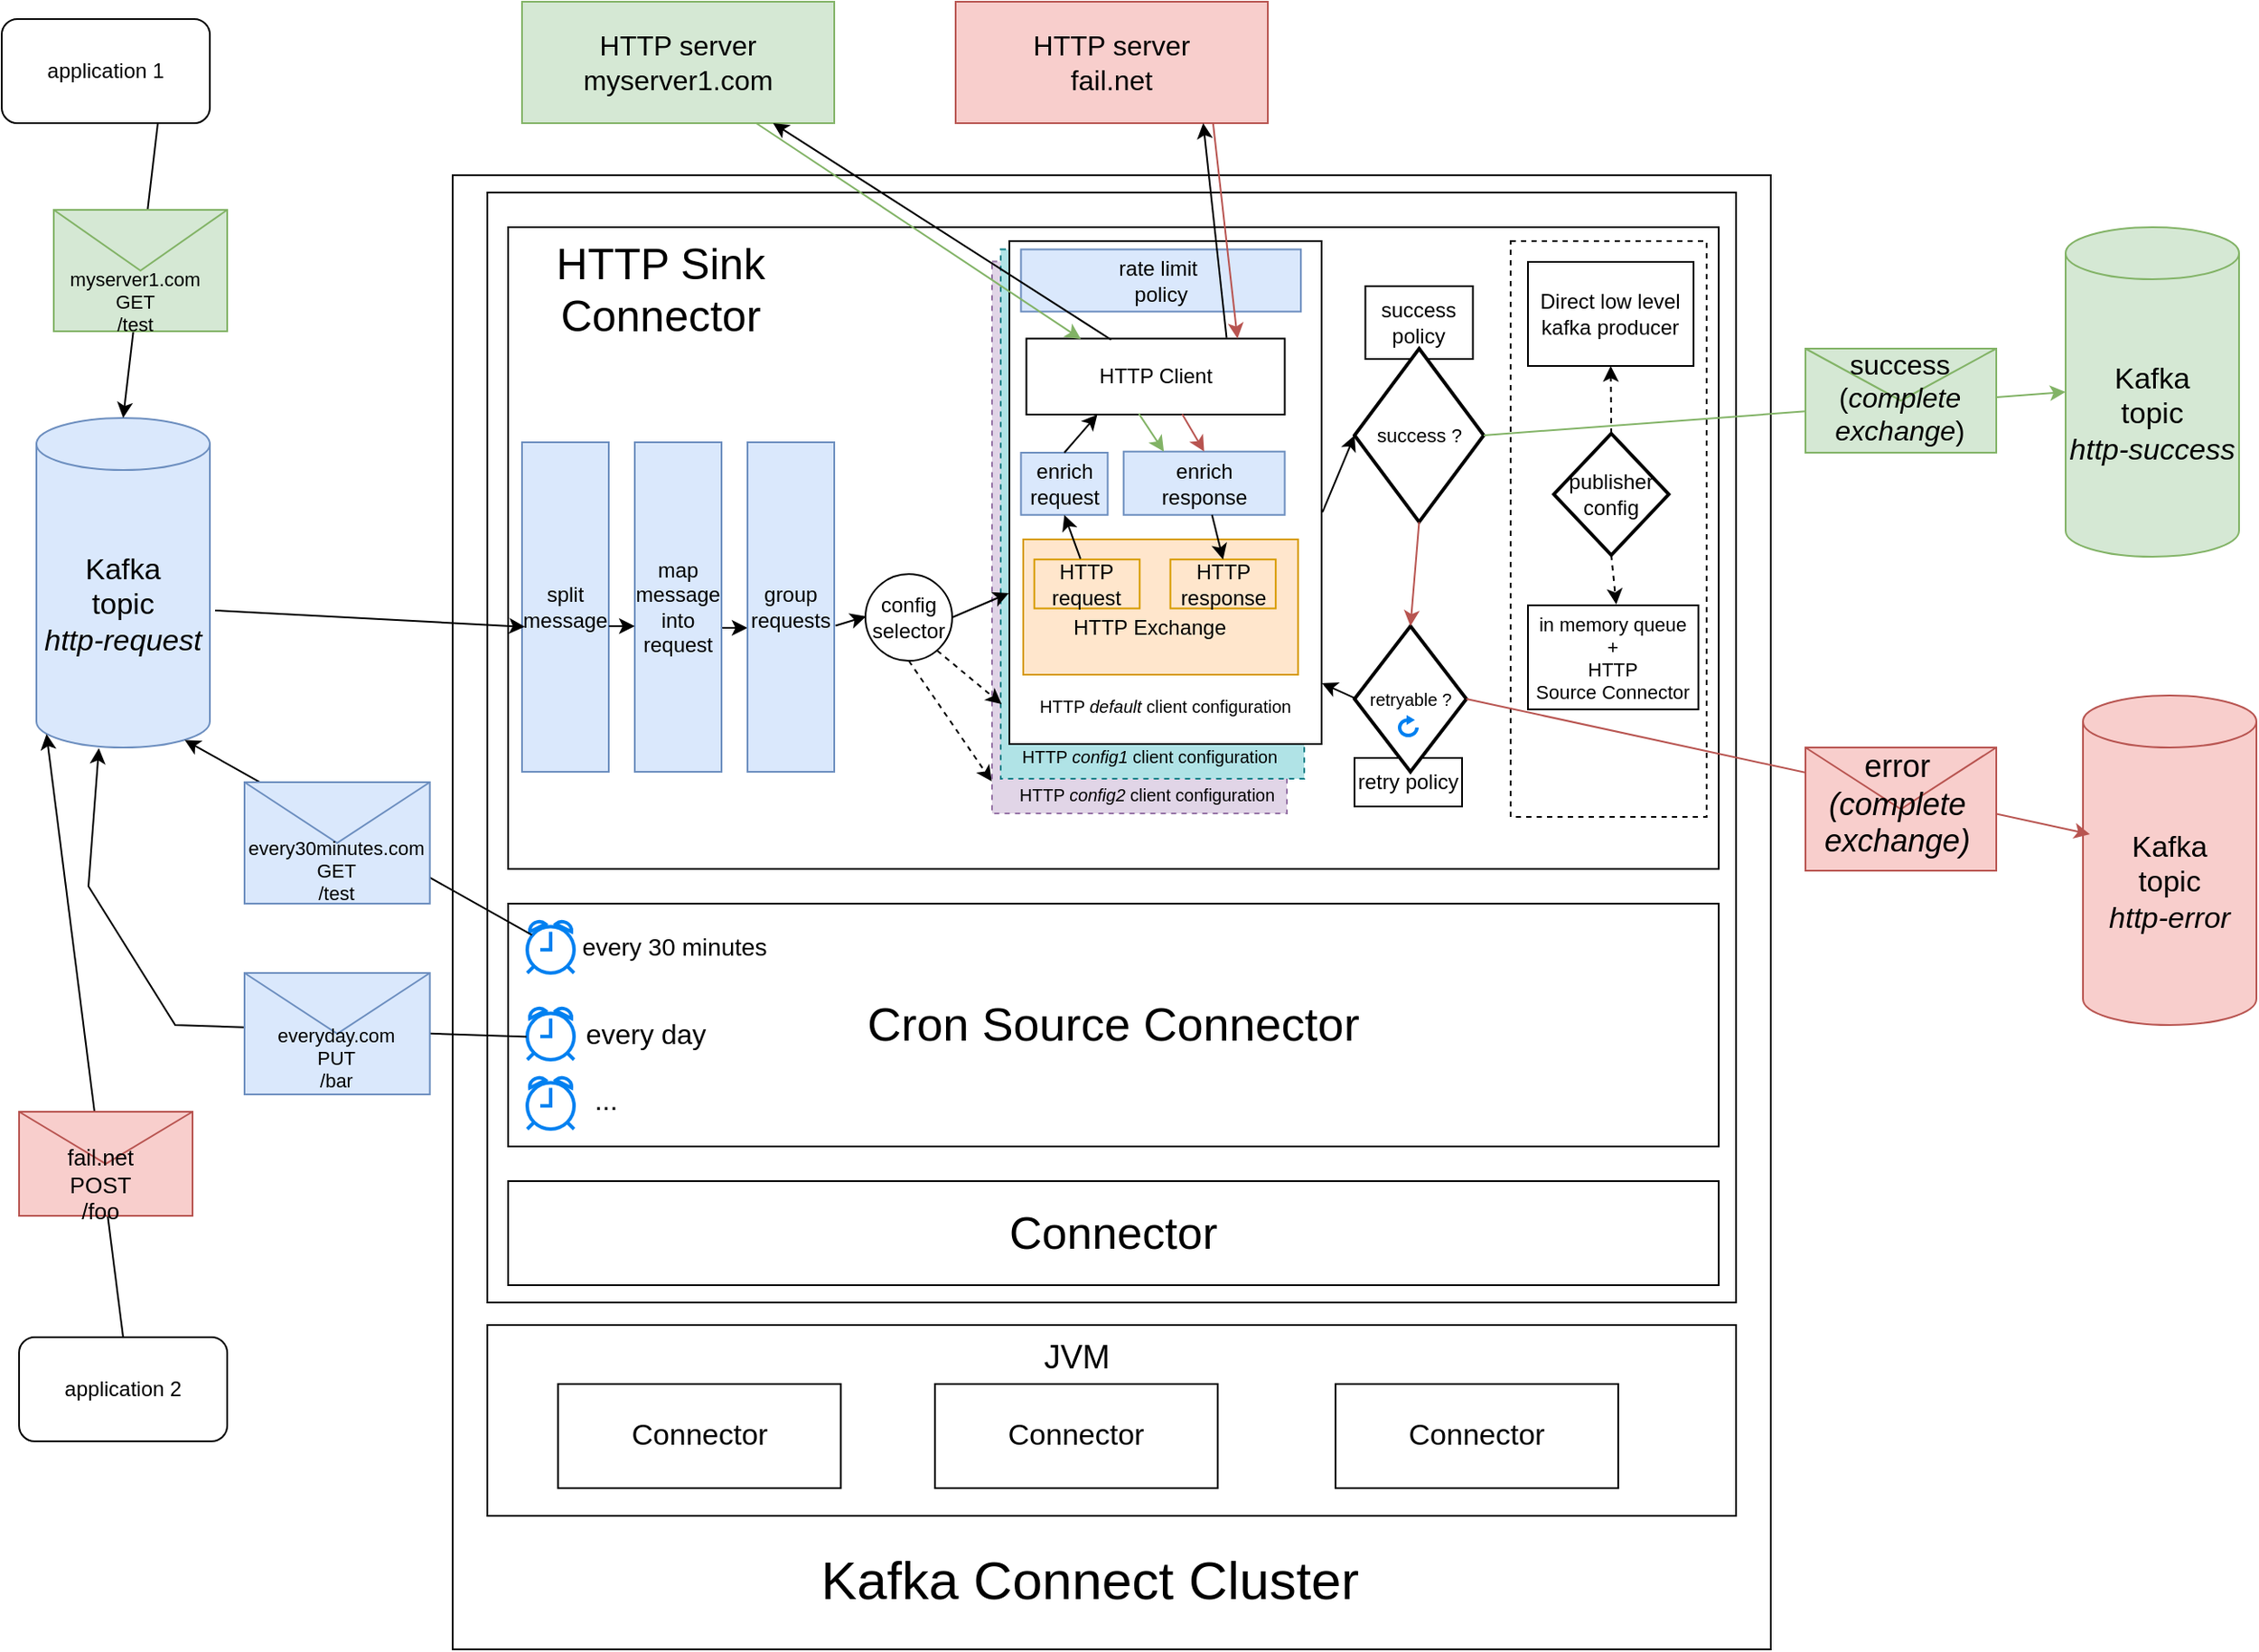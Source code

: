 <mxfile version="24.7.8">
  <diagram name="Page-1" id="2K4qOzKMvEv2gDJJYcip">
    <mxGraphModel dx="3338" dy="1826" grid="1" gridSize="10" guides="1" tooltips="1" connect="1" arrows="1" fold="1" page="1" pageScale="1" pageWidth="1169" pageHeight="827" math="0" shadow="0">
      <root>
        <mxCell id="0" />
        <mxCell id="1" parent="0" />
        <mxCell id="opBTZJq-6XGTckG7SBnG-1" value="&lt;font style=&quot;font-size: 17px;&quot;&gt;Kafka&lt;/font&gt;&lt;div style=&quot;font-size: 17px;&quot;&gt;&lt;font style=&quot;font-size: 17px;&quot;&gt;topic&lt;/font&gt;&lt;/div&gt;&lt;div style=&quot;font-size: 17px;&quot;&gt;&lt;i style=&quot;&quot;&gt;&lt;font style=&quot;font-size: 17px;&quot;&gt;http-request&lt;/font&gt;&lt;/i&gt;&lt;/div&gt;" style="shape=cylinder3;whiteSpace=wrap;html=1;boundedLbl=1;backgroundOutline=1;size=15;fillColor=#dae8fc;strokeColor=#6c8ebf;" parent="1" vertex="1">
          <mxGeometry x="50" y="300" width="100" height="190" as="geometry" />
        </mxCell>
        <mxCell id="opBTZJq-6XGTckG7SBnG-2" value="" style="rounded=0;whiteSpace=wrap;html=1;" parent="1" vertex="1">
          <mxGeometry x="290" y="160" width="760" height="850" as="geometry" />
        </mxCell>
        <mxCell id="opBTZJq-6XGTckG7SBnG-3" value="" style="rounded=0;whiteSpace=wrap;html=1;" parent="1" vertex="1">
          <mxGeometry x="310" y="170" width="720" height="640" as="geometry" />
        </mxCell>
        <mxCell id="opBTZJq-6XGTckG7SBnG-5" value="&lt;font style=&quot;font-size: 31px;&quot;&gt;Kafka Connect Cluster&lt;/font&gt;" style="text;html=1;align=center;verticalAlign=middle;whiteSpace=wrap;rounded=0;" parent="1" vertex="1">
          <mxGeometry x="485" y="955" width="345" height="30" as="geometry" />
        </mxCell>
        <mxCell id="opBTZJq-6XGTckG7SBnG-23" value="" style="endArrow=classic;html=1;rounded=0;entryX=0.058;entryY=0.959;entryDx=0;entryDy=0;entryPerimeter=0;exitX=0.5;exitY=0;exitDx=0;exitDy=0;fillColor=#f8cecc;strokeColor=#000000;" parent="1" source="HtiEfCj0A7gehNwZgP48-17" target="opBTZJq-6XGTckG7SBnG-1" edge="1">
          <mxGeometry width="50" height="50" relative="1" as="geometry">
            <mxPoint x="110" y="190" as="sourcePoint" />
            <mxPoint x="170" y="320" as="targetPoint" />
          </mxGeometry>
        </mxCell>
        <mxCell id="opBTZJq-6XGTckG7SBnG-14" value="" style="group;fillColor=#dae8fc;strokeColor=#6c8ebf;" parent="1" vertex="1" connectable="0">
          <mxGeometry x="40" y="700" width="100" height="60" as="geometry" />
        </mxCell>
        <mxCell id="opBTZJq-6XGTckG7SBnG-15" value="" style="group;fillColor=#dae8fc;strokeColor=#6c8ebf;" parent="opBTZJq-6XGTckG7SBnG-14" vertex="1" connectable="0">
          <mxGeometry width="100" height="60.0" as="geometry" />
        </mxCell>
        <mxCell id="opBTZJq-6XGTckG7SBnG-11" value="" style="shape=message;html=1;html=1;outlineConnect=0;labelPosition=center;verticalLabelPosition=bottom;align=center;verticalAlign=top;fillColor=#f8cecc;strokeColor=#b85450;" parent="opBTZJq-6XGTckG7SBnG-15" vertex="1">
          <mxGeometry width="100" height="60.0" as="geometry" />
        </mxCell>
        <mxCell id="opBTZJq-6XGTckG7SBnG-12" value="&lt;font style=&quot;font-size: 13px;&quot;&gt;fail.net&lt;/font&gt;&lt;div style=&quot;font-size: 13px;&quot;&gt;&lt;font style=&quot;font-size: 13px;&quot;&gt;POST&lt;/font&gt;&lt;/div&gt;&lt;div style=&quot;font-size: 13px;&quot;&gt;&lt;font style=&quot;font-size: 13px;&quot;&gt;/foo&lt;/font&gt;&lt;/div&gt;" style="text;html=1;align=center;verticalAlign=middle;whiteSpace=wrap;rounded=0;" parent="opBTZJq-6XGTckG7SBnG-15" vertex="1">
          <mxGeometry x="5.263" y="33.194" width="84.211" height="18.0" as="geometry" />
        </mxCell>
        <mxCell id="opBTZJq-6XGTckG7SBnG-19" value="&lt;font style=&quot;font-size: 16px;&quot;&gt;HTTP server&lt;/font&gt;&lt;div style=&quot;font-size: 16px;&quot;&gt;&lt;font style=&quot;font-size: 16px;&quot;&gt;myserver1.com&lt;/font&gt;&lt;/div&gt;" style="rounded=0;whiteSpace=wrap;html=1;fillColor=#d5e8d4;strokeColor=#82b366;" parent="1" vertex="1">
          <mxGeometry x="330" y="60" width="180" height="70" as="geometry" />
        </mxCell>
        <mxCell id="opBTZJq-6XGTckG7SBnG-20" value="&lt;font style=&quot;font-size: 16px;&quot;&gt;HTTP server&lt;/font&gt;&lt;div style=&quot;font-size: 16px;&quot;&gt;&lt;font style=&quot;font-size: 16px;&quot;&gt;fail.net&lt;/font&gt;&lt;/div&gt;" style="rounded=0;whiteSpace=wrap;html=1;fillColor=#f8cecc;strokeColor=#b85450;" parent="1" vertex="1">
          <mxGeometry x="580" y="60" width="180" height="70" as="geometry" />
        </mxCell>
        <mxCell id="opBTZJq-6XGTckG7SBnG-22" value="" style="endArrow=classic;html=1;rounded=0;entryX=0.5;entryY=0;entryDx=0;entryDy=0;entryPerimeter=0;fillColor=#d5e8d4;strokeColor=#000000;exitX=0.75;exitY=1;exitDx=0;exitDy=0;" parent="1" source="HtiEfCj0A7gehNwZgP48-16" target="opBTZJq-6XGTckG7SBnG-1" edge="1">
          <mxGeometry width="50" height="50" relative="1" as="geometry">
            <mxPoint x="20" y="180" as="sourcePoint" />
            <mxPoint x="610" y="330" as="targetPoint" />
          </mxGeometry>
        </mxCell>
        <mxCell id="opBTZJq-6XGTckG7SBnG-25" value="" style="rounded=0;whiteSpace=wrap;html=1;fontSize=17;" parent="1" vertex="1">
          <mxGeometry x="322" y="190" width="698" height="370" as="geometry" />
        </mxCell>
        <mxCell id="3ZhziO7866kJiNsBVgEj-18" value="success policy" style="rounded=0;whiteSpace=wrap;html=1;" vertex="1" parent="1">
          <mxGeometry x="816.25" y="224" width="62" height="42" as="geometry" />
        </mxCell>
        <mxCell id="opBTZJq-6XGTckG7SBnG-26" value="&lt;font style=&quot;font-size: 11px;&quot;&gt;success ?&lt;/font&gt;" style="strokeWidth=2;html=1;shape=mxgraph.flowchart.decision;whiteSpace=wrap;" parent="1" vertex="1">
          <mxGeometry x="810" y="260" width="74.5" height="100" as="geometry" />
        </mxCell>
        <mxCell id="opBTZJq-6XGTckG7SBnG-16" value="" style="group;fillColor=#dae8fc;strokeColor=#6c8ebf;" parent="1" vertex="1" connectable="0">
          <mxGeometry x="60" y="180" width="100" height="70" as="geometry" />
        </mxCell>
        <mxCell id="opBTZJq-6XGTckG7SBnG-17" value="" style="shape=message;html=1;html=1;outlineConnect=0;labelPosition=center;verticalLabelPosition=bottom;align=center;verticalAlign=top;fillColor=#d5e8d4;strokeColor=#82b366;" parent="opBTZJq-6XGTckG7SBnG-16" vertex="1">
          <mxGeometry width="100" height="70" as="geometry" />
        </mxCell>
        <mxCell id="opBTZJq-6XGTckG7SBnG-18" value="&lt;div style=&quot;font-size: 11px;&quot;&gt;&lt;font style=&quot;font-size: 11px;&quot;&gt;myserver1.com&lt;/font&gt;&lt;/div&gt;&lt;div style=&quot;font-size: 11px;&quot;&gt;&lt;font style=&quot;font-size: 11px;&quot;&gt;GET&lt;/font&gt;&lt;/div&gt;&lt;div style=&quot;font-size: 11px;&quot;&gt;&lt;font style=&quot;font-size: 11px;&quot;&gt;/test&lt;/font&gt;&lt;/div&gt;" style="text;html=1;align=center;verticalAlign=middle;whiteSpace=wrap;rounded=0;" parent="opBTZJq-6XGTckG7SBnG-16" vertex="1">
          <mxGeometry x="5.263" y="42.27" width="84.211" height="21.0" as="geometry" />
        </mxCell>
        <mxCell id="opBTZJq-6XGTckG7SBnG-28" value="&lt;font style=&quot;font-size: 26px;&quot;&gt;Connector&lt;/font&gt;" style="rounded=0;whiteSpace=wrap;html=1;" parent="1" vertex="1">
          <mxGeometry x="322" y="740" width="698" height="60" as="geometry" />
        </mxCell>
        <mxCell id="mRzZPIl0D3V7TroaUUCZ-1" value="split&lt;div&gt;message&lt;/div&gt;" style="rounded=0;whiteSpace=wrap;html=1;fillColor=#dae8fc;strokeColor=#6c8ebf;" parent="1" vertex="1">
          <mxGeometry x="330" y="314" width="50" height="190" as="geometry" />
        </mxCell>
        <mxCell id="mRzZPIl0D3V7TroaUUCZ-4" value="" style="edgeStyle=orthogonalEdgeStyle;rounded=0;orthogonalLoop=1;jettySize=auto;html=1;" parent="1" edge="1">
          <mxGeometry relative="1" as="geometry">
            <mxPoint x="445" y="421" as="sourcePoint" />
            <mxPoint x="460" y="421" as="targetPoint" />
          </mxGeometry>
        </mxCell>
        <mxCell id="mRzZPIl0D3V7TroaUUCZ-2" value="map&lt;div&gt;message&lt;/div&gt;&lt;div&gt;into&lt;/div&gt;&lt;div&gt;request&lt;/div&gt;" style="rounded=0;whiteSpace=wrap;html=1;fillColor=#dae8fc;strokeColor=#6c8ebf;" parent="1" vertex="1">
          <mxGeometry x="395" y="314" width="50" height="190" as="geometry" />
        </mxCell>
        <mxCell id="mRzZPIl0D3V7TroaUUCZ-3" value="group&lt;div&gt;requests&lt;/div&gt;" style="rounded=0;whiteSpace=wrap;html=1;fillColor=#dae8fc;strokeColor=#6c8ebf;" parent="1" vertex="1">
          <mxGeometry x="460" y="314" width="50" height="190" as="geometry" />
        </mxCell>
        <mxCell id="mRzZPIl0D3V7TroaUUCZ-5" value="" style="edgeStyle=orthogonalEdgeStyle;rounded=0;orthogonalLoop=1;jettySize=auto;html=1;exitX=1;exitY=0.5;exitDx=0;exitDy=0;entryX=0;entryY=0.5;entryDx=0;entryDy=0;" parent="1" edge="1">
          <mxGeometry relative="1" as="geometry">
            <mxPoint x="380" y="420" as="sourcePoint" />
            <mxPoint x="395" y="420" as="targetPoint" />
          </mxGeometry>
        </mxCell>
        <mxCell id="mRzZPIl0D3V7TroaUUCZ-8" value="" style="group" parent="1" vertex="1" connectable="0">
          <mxGeometry x="563" y="198" width="228" height="347.22" as="geometry" />
        </mxCell>
        <mxCell id="3ZhziO7866kJiNsBVgEj-4" value="" style="group" vertex="1" connectable="0" parent="mRzZPIl0D3V7TroaUUCZ-8">
          <mxGeometry x="38" width="190" height="330" as="geometry" />
        </mxCell>
        <mxCell id="3ZhziO7866kJiNsBVgEj-2" value="" style="rounded=0;whiteSpace=wrap;html=1;dashed=1;fillColor=#e1d5e7;strokeColor=#9673a6;" vertex="1" parent="3ZhziO7866kJiNsBVgEj-4">
          <mxGeometry y="11.78" width="170" height="318.22" as="geometry" />
        </mxCell>
        <mxCell id="_PbxY6xCbwpxdY_xRRRZ-18" value="" style="rounded=0;whiteSpace=wrap;html=1;dashed=1;fillColor=#b0e3e6;strokeColor=#0e8088;" parent="3ZhziO7866kJiNsBVgEj-4" vertex="1">
          <mxGeometry x="5" y="4.78" width="175" height="305.22" as="geometry" />
        </mxCell>
        <mxCell id="mRzZPIl0D3V7TroaUUCZ-6" value="" style="rounded=0;whiteSpace=wrap;html=1;" parent="3ZhziO7866kJiNsBVgEj-4" vertex="1">
          <mxGeometry x="10" width="180" height="290" as="geometry" />
        </mxCell>
        <mxCell id="mRzZPIl0D3V7TroaUUCZ-7" value="&lt;font style=&quot;font-size: 10px;&quot;&gt;HTTP &lt;i&gt;default&lt;/i&gt; client&amp;nbsp;&lt;span style=&quot;background-color: initial;&quot;&gt;configuration&lt;/span&gt;&lt;/font&gt;" style="text;html=1;align=center;verticalAlign=middle;whiteSpace=wrap;rounded=0;" parent="3ZhziO7866kJiNsBVgEj-4" vertex="1">
          <mxGeometry x="15" y="254" width="170" height="27.11" as="geometry" />
        </mxCell>
        <mxCell id="mRzZPIl0D3V7TroaUUCZ-22" value="rate limit&amp;nbsp;&lt;div&gt;policy&lt;/div&gt;" style="rounded=0;whiteSpace=wrap;html=1;fillColor=#dae8fc;strokeColor=#6c8ebf;" parent="3ZhziO7866kJiNsBVgEj-4" vertex="1">
          <mxGeometry x="16.69" y="4.785" width="161.379" height="35.885" as="geometry" />
        </mxCell>
        <mxCell id="TH8Eyh-qqzI3hUbTMs9G-1" value="HTTP Client" style="rounded=0;whiteSpace=wrap;html=1;" parent="3ZhziO7866kJiNsBVgEj-4" vertex="1">
          <mxGeometry x="19.79" y="56.22" width="148.97" height="43.78" as="geometry" />
        </mxCell>
        <mxCell id="TH8Eyh-qqzI3hUbTMs9G-5" value="" style="group;fillColor=#ffe6cc;strokeColor=#d79b00;" parent="3ZhziO7866kJiNsBVgEj-4" vertex="1" connectable="0">
          <mxGeometry x="18" y="172" width="158.43" height="78" as="geometry" />
        </mxCell>
        <mxCell id="mRzZPIl0D3V7TroaUUCZ-15" value="HTTP&lt;div&gt;request&lt;/div&gt;" style="rounded=0;whiteSpace=wrap;html=1;fillColor=#ffe6cc;strokeColor=#d79b00;" parent="TH8Eyh-qqzI3hUbTMs9G-5" vertex="1">
          <mxGeometry x="6.36" y="11.573" width="60.76" height="28.223" as="geometry" />
        </mxCell>
        <mxCell id="TH8Eyh-qqzI3hUbTMs9G-4" value="HTTP&amp;nbsp;&lt;span style=&quot;background-color: initial;&quot;&gt;Exchange&lt;/span&gt;" style="text;html=1;align=center;verticalAlign=middle;whiteSpace=wrap;rounded=0;" parent="TH8Eyh-qqzI3hUbTMs9G-5" vertex="1">
          <mxGeometry x="9.29" y="47.174" width="127.738" height="7.56" as="geometry" />
        </mxCell>
        <mxCell id="TH8Eyh-qqzI3hUbTMs9G-8" value="HTTP&lt;div&gt;response&lt;/div&gt;" style="rounded=0;whiteSpace=wrap;html=1;fillColor=#ffe6cc;strokeColor=#d79b00;" parent="TH8Eyh-qqzI3hUbTMs9G-5" vertex="1">
          <mxGeometry x="84.82" y="11.573" width="60.76" height="28.223" as="geometry" />
        </mxCell>
        <mxCell id="TH8Eyh-qqzI3hUbTMs9G-7" value="enrich&lt;div&gt;request&lt;/div&gt;" style="rounded=0;whiteSpace=wrap;html=1;fillColor=#dae8fc;strokeColor=#6c8ebf;" parent="3ZhziO7866kJiNsBVgEj-4" vertex="1">
          <mxGeometry x="16.69" y="122" width="50" height="35.88" as="geometry" />
        </mxCell>
        <mxCell id="mRzZPIl0D3V7TroaUUCZ-30" value="enrich&lt;div&gt;response&lt;/div&gt;" style="rounded=0;whiteSpace=wrap;html=1;fillColor=#dae8fc;strokeColor=#6c8ebf;" parent="3ZhziO7866kJiNsBVgEj-4" vertex="1">
          <mxGeometry x="75.857" y="121.354" width="92.9" height="36.527" as="geometry" />
        </mxCell>
        <mxCell id="TH8Eyh-qqzI3hUbTMs9G-2" value="" style="endArrow=classic;html=1;rounded=0;fillColor=#d5e8d4;strokeColor=#000000;exitX=0.438;exitY=-0.015;exitDx=0;exitDy=0;exitPerimeter=0;entryX=0.5;entryY=1;entryDx=0;entryDy=0;" parent="3ZhziO7866kJiNsBVgEj-4" source="mRzZPIl0D3V7TroaUUCZ-15" target="TH8Eyh-qqzI3hUbTMs9G-7" edge="1">
          <mxGeometry width="50" height="50" relative="1" as="geometry">
            <mxPoint x="33.688" y="220.566" as="sourcePoint" />
            <mxPoint x="34.094" y="114.84" as="targetPoint" />
          </mxGeometry>
        </mxCell>
        <mxCell id="TH8Eyh-qqzI3hUbTMs9G-9" value="" style="endArrow=classic;html=1;rounded=0;fillColor=#d5e8d4;strokeColor=#000000;exitX=0.5;exitY=0;exitDx=0;exitDy=0;entryX=0.275;entryY=0.999;entryDx=0;entryDy=0;entryPerimeter=0;" parent="3ZhziO7866kJiNsBVgEj-4" source="TH8Eyh-qqzI3hUbTMs9G-7" target="TH8Eyh-qqzI3hUbTMs9G-1" edge="1">
          <mxGeometry width="50" height="50" relative="1" as="geometry">
            <mxPoint x="43.688" y="230.566" as="sourcePoint" />
            <mxPoint x="52" y="158" as="targetPoint" />
          </mxGeometry>
        </mxCell>
        <mxCell id="TH8Eyh-qqzI3hUbTMs9G-10" value="" style="endArrow=classic;html=1;rounded=0;fillColor=#d5e8d4;strokeColor=#000000;entryX=0.5;entryY=0;entryDx=0;entryDy=0;" parent="3ZhziO7866kJiNsBVgEj-4" source="mRzZPIl0D3V7TroaUUCZ-30" target="TH8Eyh-qqzI3hUbTMs9G-8" edge="1">
          <mxGeometry width="50" height="50" relative="1" as="geometry">
            <mxPoint x="52" y="132" as="sourcePoint" />
            <mxPoint x="71" y="110" as="targetPoint" />
          </mxGeometry>
        </mxCell>
        <mxCell id="mRzZPIl0D3V7TroaUUCZ-32" value="" style="endArrow=classic;html=1;rounded=0;fillColor=#f8cecc;strokeColor=#b85450;exitX=0.603;exitY=0.993;exitDx=0;exitDy=0;entryX=0.5;entryY=0;entryDx=0;entryDy=0;exitPerimeter=0;" parent="3ZhziO7866kJiNsBVgEj-4" source="TH8Eyh-qqzI3hUbTMs9G-1" target="mRzZPIl0D3V7TroaUUCZ-30" edge="1">
          <mxGeometry width="50" height="50" relative="1" as="geometry">
            <mxPoint x="219.531" y="-61.251" as="sourcePoint" />
            <mxPoint x="143.31" y="65.97" as="targetPoint" />
          </mxGeometry>
        </mxCell>
        <mxCell id="mRzZPIl0D3V7TroaUUCZ-31" value="" style="endArrow=classic;html=1;rounded=0;fillColor=#d5e8d4;strokeColor=#82b366;exitX=0.435;exitY=0.987;exitDx=0;exitDy=0;entryX=0.25;entryY=0;entryDx=0;entryDy=0;exitPerimeter=0;" parent="3ZhziO7866kJiNsBVgEj-4" source="TH8Eyh-qqzI3hUbTMs9G-1" target="mRzZPIl0D3V7TroaUUCZ-30" edge="1">
          <mxGeometry width="50" height="50" relative="1" as="geometry">
            <mxPoint x="101.103" y="144.627" as="sourcePoint" />
            <mxPoint x="264.966" y="271.493" as="targetPoint" />
          </mxGeometry>
        </mxCell>
        <mxCell id="3ZhziO7866kJiNsBVgEj-6" value="&lt;font style=&quot;font-size: 10px;&quot;&gt;HTTP &lt;i&gt;config2&lt;/i&gt; client&amp;nbsp;&lt;span style=&quot;background-color: initial;&quot;&gt;configuration&lt;/span&gt;&lt;/font&gt;" style="text;html=1;align=center;verticalAlign=middle;whiteSpace=wrap;rounded=0;" vertex="1" parent="3ZhziO7866kJiNsBVgEj-4">
          <mxGeometry x="10" y="314" width="159" height="10" as="geometry" />
        </mxCell>
        <mxCell id="mRzZPIl0D3V7TroaUUCZ-10" value="&lt;font style=&quot;font-size: 17px;&quot;&gt;Kafka&lt;/font&gt;&lt;div style=&quot;font-size: 17px;&quot;&gt;&lt;font style=&quot;font-size: 17px;&quot;&gt;topic&lt;/font&gt;&lt;/div&gt;&lt;div style=&quot;font-size: 17px;&quot;&gt;&lt;i style=&quot;&quot;&gt;&lt;font style=&quot;font-size: 17px;&quot;&gt;http-success&lt;/font&gt;&lt;/i&gt;&lt;/div&gt;" style="shape=cylinder3;whiteSpace=wrap;html=1;boundedLbl=1;backgroundOutline=1;size=15;fillColor=#d5e8d4;strokeColor=#82b366;" parent="1" vertex="1">
          <mxGeometry x="1220" y="190" width="100" height="190" as="geometry" />
        </mxCell>
        <mxCell id="mRzZPIl0D3V7TroaUUCZ-11" value="&lt;font style=&quot;font-size: 17px;&quot;&gt;Kafka&lt;/font&gt;&lt;div style=&quot;font-size: 17px;&quot;&gt;&lt;font style=&quot;font-size: 17px;&quot;&gt;topic&lt;/font&gt;&lt;/div&gt;&lt;div style=&quot;font-size: 17px;&quot;&gt;&lt;i style=&quot;&quot;&gt;&lt;font style=&quot;font-size: 17px;&quot;&gt;http-error&lt;/font&gt;&lt;/i&gt;&lt;/div&gt;" style="shape=cylinder3;whiteSpace=wrap;html=1;boundedLbl=1;backgroundOutline=1;size=15;fillColor=#f8cecc;strokeColor=#b85450;" parent="1" vertex="1">
          <mxGeometry x="1230" y="460" width="100" height="190" as="geometry" />
        </mxCell>
        <mxCell id="mRzZPIl0D3V7TroaUUCZ-12" value="" style="group" parent="1" vertex="1" connectable="0">
          <mxGeometry x="310" y="823" width="720" height="110" as="geometry" />
        </mxCell>
        <mxCell id="opBTZJq-6XGTckG7SBnG-4" value="" style="rounded=0;whiteSpace=wrap;html=1;" parent="mRzZPIl0D3V7TroaUUCZ-12" vertex="1">
          <mxGeometry width="720" height="110" as="geometry" />
        </mxCell>
        <mxCell id="opBTZJq-6XGTckG7SBnG-6" value="&lt;font style=&quot;font-size: 19px;&quot;&gt;JVM&lt;/font&gt;" style="text;html=1;align=center;verticalAlign=middle;whiteSpace=wrap;rounded=0;fontSize=15;" parent="mRzZPIl0D3V7TroaUUCZ-12" vertex="1">
          <mxGeometry x="298.868" y="4" width="81.509" height="30" as="geometry" />
        </mxCell>
        <mxCell id="opBTZJq-6XGTckG7SBnG-7" value="Connector" style="rounded=0;whiteSpace=wrap;html=1;fontSize=17;" parent="mRzZPIl0D3V7TroaUUCZ-12" vertex="1">
          <mxGeometry x="40.755" y="34" width="163.019" height="60" as="geometry" />
        </mxCell>
        <mxCell id="opBTZJq-6XGTckG7SBnG-8" value="Connector" style="rounded=0;whiteSpace=wrap;html=1;fontSize=17;" parent="mRzZPIl0D3V7TroaUUCZ-12" vertex="1">
          <mxGeometry x="258.113" y="34" width="163.019" height="60" as="geometry" />
        </mxCell>
        <mxCell id="opBTZJq-6XGTckG7SBnG-9" value="Connector" style="rounded=0;whiteSpace=wrap;html=1;fontSize=17;" parent="mRzZPIl0D3V7TroaUUCZ-12" vertex="1">
          <mxGeometry x="489.057" y="34" width="163.019" height="60" as="geometry" />
        </mxCell>
        <mxCell id="mRzZPIl0D3V7TroaUUCZ-25" value="" style="endArrow=classic;html=1;rounded=0;fillColor=#d5e8d4;strokeColor=#000000;exitX=0.328;exitY=0.015;exitDx=0;exitDy=0;exitPerimeter=0;" parent="1" source="TH8Eyh-qqzI3hUbTMs9G-1" edge="1">
          <mxGeometry width="50" height="50" relative="1" as="geometry">
            <mxPoint x="611" y="247" as="sourcePoint" />
            <mxPoint x="474.757" y="130" as="targetPoint" />
          </mxGeometry>
        </mxCell>
        <mxCell id="mRzZPIl0D3V7TroaUUCZ-26" value="" style="endArrow=classic;html=1;rounded=0;fillColor=#d5e8d4;strokeColor=#82b366;exitX=0.75;exitY=1;exitDx=0;exitDy=0;entryX=0.211;entryY=0.006;entryDx=0;entryDy=0;entryPerimeter=0;" parent="1" source="opBTZJq-6XGTckG7SBnG-19" target="TH8Eyh-qqzI3hUbTMs9G-1" edge="1">
          <mxGeometry width="50" height="50" relative="1" as="geometry">
            <mxPoint x="621" y="257" as="sourcePoint" />
            <mxPoint x="484.757" y="140" as="targetPoint" />
          </mxGeometry>
        </mxCell>
        <mxCell id="3ZhziO7866kJiNsBVgEj-13" value="retry policy" style="rounded=0;whiteSpace=wrap;html=1;" vertex="1" parent="1">
          <mxGeometry x="810" y="496" width="62" height="28" as="geometry" />
        </mxCell>
        <mxCell id="mRzZPIl0D3V7TroaUUCZ-27" value="" style="endArrow=classic;html=1;rounded=0;fillColor=#d5e8d4;strokeColor=#000000;exitX=0.775;exitY=-0.009;exitDx=0;exitDy=0;entryX=0.793;entryY=1;entryDx=0;entryDy=0;exitPerimeter=0;entryPerimeter=0;" parent="1" source="TH8Eyh-qqzI3hUbTMs9G-1" edge="1" target="opBTZJq-6XGTckG7SBnG-20">
          <mxGeometry width="50" height="50" relative="1" as="geometry">
            <mxPoint x="727.172" y="254.351" as="sourcePoint" />
            <mxPoint x="721" y="163" as="targetPoint" />
          </mxGeometry>
        </mxCell>
        <mxCell id="mRzZPIl0D3V7TroaUUCZ-28" value="" style="endArrow=classic;html=1;rounded=0;fillColor=#f8cecc;strokeColor=#b85450;exitX=0.58;exitY=0.995;exitDx=0;exitDy=0;entryX=0.75;entryY=0;entryDx=0;entryDy=0;exitPerimeter=0;" parent="1" edge="1">
          <mxGeometry width="50" height="50" relative="1" as="geometry">
            <mxPoint x="728.4" y="129.65" as="sourcePoint" />
            <mxPoint x="742.518" y="254.22" as="targetPoint" />
          </mxGeometry>
        </mxCell>
        <mxCell id="mRzZPIl0D3V7TroaUUCZ-43" value="&lt;font style=&quot;font-size: 10px;&quot;&gt;retryable ?&lt;/font&gt;" style="strokeWidth=2;html=1;shape=mxgraph.flowchart.decision;whiteSpace=wrap;" parent="1" vertex="1">
          <mxGeometry x="810" y="420" width="64.5" height="84" as="geometry" />
        </mxCell>
        <mxCell id="mRzZPIl0D3V7TroaUUCZ-45" value="" style="endArrow=classic;html=1;rounded=0;fillColor=#f8cecc;strokeColor=#b85450;entryX=0.5;entryY=0;entryDx=0;entryDy=0;entryPerimeter=0;exitX=0.5;exitY=1;exitDx=0;exitDy=0;exitPerimeter=0;" parent="1" source="opBTZJq-6XGTckG7SBnG-26" target="mRzZPIl0D3V7TroaUUCZ-43" edge="1">
          <mxGeometry width="50" height="50" relative="1" as="geometry">
            <mxPoint x="830" y="545" as="sourcePoint" />
            <mxPoint x="1110" y="590" as="targetPoint" />
          </mxGeometry>
        </mxCell>
        <mxCell id="mRzZPIl0D3V7TroaUUCZ-48" value="&lt;font style=&quot;font-size: 25px;&quot;&gt;HTTP Sink&lt;/font&gt;&lt;div style=&quot;font-size: 25px;&quot;&gt;&lt;font style=&quot;font-size: 25px;&quot;&gt;Connector&lt;/font&gt;&lt;/div&gt;" style="text;html=1;align=center;verticalAlign=middle;whiteSpace=wrap;rounded=0;" parent="1" vertex="1">
          <mxGeometry x="340" y="210" width="140" height="30" as="geometry" />
        </mxCell>
        <mxCell id="opBTZJq-6XGTckG7SBnG-24" value="" style="endArrow=classic;html=1;rounded=0;exitX=1.03;exitY=0.584;exitDx=0;exitDy=0;fillColor=#f8cecc;strokeColor=#000000;exitPerimeter=0;entryX=0.033;entryY=0.56;entryDx=0;entryDy=0;entryPerimeter=0;" parent="1" source="opBTZJq-6XGTckG7SBnG-1" target="mRzZPIl0D3V7TroaUUCZ-1" edge="1">
          <mxGeometry width="50" height="50" relative="1" as="geometry">
            <mxPoint x="115" y="576" as="sourcePoint" />
            <mxPoint x="170" y="510" as="targetPoint" />
          </mxGeometry>
        </mxCell>
        <mxCell id="TH8Eyh-qqzI3hUbTMs9G-14" value="" style="group" parent="1" vertex="1" connectable="0">
          <mxGeometry x="890" y="198" width="123" height="352" as="geometry" />
        </mxCell>
        <mxCell id="TH8Eyh-qqzI3hUbTMs9G-11" value="" style="rounded=0;whiteSpace=wrap;html=1;dashed=1;" parent="TH8Eyh-qqzI3hUbTMs9G-14" vertex="1">
          <mxGeometry x="10" width="113" height="332" as="geometry" />
        </mxCell>
        <mxCell id="ytLzVgo9kWeMUwoSOrhg-2" value="publisher&lt;div&gt;config&lt;/div&gt;" style="strokeWidth=2;html=1;shape=mxgraph.flowchart.decision;whiteSpace=wrap;" parent="TH8Eyh-qqzI3hUbTMs9G-14" vertex="1">
          <mxGeometry x="34.923" y="111" width="66.231" height="70" as="geometry" />
        </mxCell>
        <mxCell id="ytLzVgo9kWeMUwoSOrhg-3" value="Direct low level&lt;div&gt;kafka producer&lt;/div&gt;" style="rounded=0;whiteSpace=wrap;html=1;" parent="TH8Eyh-qqzI3hUbTMs9G-14" vertex="1">
          <mxGeometry x="20" y="12" width="95.43" height="60" as="geometry" />
        </mxCell>
        <mxCell id="ytLzVgo9kWeMUwoSOrhg-6" value="" style="endArrow=classic;html=1;rounded=0;fillColor=#d5e8d4;strokeColor=#000000;exitX=0.5;exitY=1;exitDx=0;exitDy=0;entryX=0.518;entryY=-0.009;entryDx=0;entryDy=0;exitPerimeter=0;dashed=1;entryPerimeter=0;" parent="TH8Eyh-qqzI3hUbTMs9G-14" source="ytLzVgo9kWeMUwoSOrhg-2" target="ytLzVgo9kWeMUwoSOrhg-4" edge="1">
          <mxGeometry width="50" height="50" relative="1" as="geometry">
            <mxPoint x="-85.154" y="112" as="sourcePoint" />
            <mxPoint x="-11.354" y="85" as="targetPoint" />
          </mxGeometry>
        </mxCell>
        <mxCell id="ytLzVgo9kWeMUwoSOrhg-5" value="" style="endArrow=classic;html=1;rounded=0;fillColor=#d5e8d4;strokeColor=#000000;exitX=0.5;exitY=0;exitDx=0;exitDy=0;entryX=0.5;entryY=1;entryDx=0;entryDy=0;exitPerimeter=0;dashed=1;" parent="TH8Eyh-qqzI3hUbTMs9G-14" source="ytLzVgo9kWeMUwoSOrhg-2" target="ytLzVgo9kWeMUwoSOrhg-3" edge="1">
          <mxGeometry width="50" height="50" relative="1" as="geometry">
            <mxPoint x="-151.385" y="232" as="sourcePoint" />
            <mxPoint x="-113.538" y="147" as="targetPoint" />
          </mxGeometry>
        </mxCell>
        <mxCell id="ytLzVgo9kWeMUwoSOrhg-4" value="&lt;font style=&quot;font-size: 11px;&quot;&gt;in memory queue&lt;/font&gt;&lt;div style=&quot;font-size: 11px;&quot;&gt;&lt;font style=&quot;font-size: 11px;&quot;&gt;+&lt;/font&gt;&lt;/div&gt;&lt;div style=&quot;font-size: 11px;&quot;&gt;&lt;font style=&quot;font-size: 11px;&quot;&gt;HTTP&lt;/font&gt;&lt;/div&gt;&lt;div style=&quot;font-size: 11px;&quot;&gt;&lt;font style=&quot;font-size: 11px;&quot;&gt;Source Connector&lt;/font&gt;&lt;/div&gt;" style="rounded=0;whiteSpace=wrap;html=1;" parent="TH8Eyh-qqzI3hUbTMs9G-14" vertex="1">
          <mxGeometry x="20" y="210" width="98.27" height="60" as="geometry" />
        </mxCell>
        <mxCell id="mRzZPIl0D3V7TroaUUCZ-21" value="" style="endArrow=classic;html=1;rounded=0;fillColor=#d5e8d4;strokeColor=#000000;exitX=1;exitY=0.5;exitDx=0;exitDy=0;entryX=-0.002;entryY=0.7;entryDx=0;entryDy=0;entryPerimeter=0;" parent="1" target="mRzZPIl0D3V7TroaUUCZ-6" edge="1" source="3ZhziO7866kJiNsBVgEj-9">
          <mxGeometry width="50" height="50" relative="1" as="geometry">
            <mxPoint x="572" y="420.5" as="sourcePoint" />
            <mxPoint x="552" y="419.878" as="targetPoint" />
          </mxGeometry>
        </mxCell>
        <mxCell id="mRzZPIl0D3V7TroaUUCZ-23" value="" style="endArrow=classic;html=1;rounded=0;fillColor=#d5e8d4;strokeColor=#000000;entryX=0;entryY=0.5;entryDx=0;entryDy=0;entryPerimeter=0;exitX=1.003;exitY=0.539;exitDx=0;exitDy=0;exitPerimeter=0;" parent="1" source="mRzZPIl0D3V7TroaUUCZ-6" target="opBTZJq-6XGTckG7SBnG-26" edge="1">
          <mxGeometry width="50" height="50" relative="1" as="geometry">
            <mxPoint x="740" y="420" as="sourcePoint" />
            <mxPoint x="790" y="370" as="targetPoint" />
          </mxGeometry>
        </mxCell>
        <mxCell id="TH8Eyh-qqzI3hUbTMs9G-6" value="" style="endArrow=classic;html=1;rounded=0;fillColor=#d5e8d4;strokeColor=#000000;exitX=0.017;exitY=0.499;exitDx=0;exitDy=0;exitPerimeter=0;entryX=1.001;entryY=0.879;entryDx=0;entryDy=0;entryPerimeter=0;" parent="1" source="mRzZPIl0D3V7TroaUUCZ-43" target="mRzZPIl0D3V7TroaUUCZ-6" edge="1">
          <mxGeometry width="50" height="50" relative="1" as="geometry">
            <mxPoint x="678" y="408" as="sourcePoint" />
            <mxPoint x="698.43" y="447.368" as="targetPoint" />
          </mxGeometry>
        </mxCell>
        <mxCell id="mRzZPIl0D3V7TroaUUCZ-42" value="" style="endArrow=classic;html=1;rounded=0;fillColor=#f8cecc;strokeColor=#b85450;entryX=0.04;entryY=0.421;entryDx=0;entryDy=0;entryPerimeter=0;exitX=1;exitY=0.5;exitDx=0;exitDy=0;exitPerimeter=0;" parent="1" source="mRzZPIl0D3V7TroaUUCZ-43" target="mRzZPIl0D3V7TroaUUCZ-11" edge="1">
          <mxGeometry width="50" height="50" relative="1" as="geometry">
            <mxPoint x="715.4" y="139.65" as="sourcePoint" />
            <mxPoint x="654" y="265" as="targetPoint" />
          </mxGeometry>
        </mxCell>
        <mxCell id="mRzZPIl0D3V7TroaUUCZ-33" value="" style="group;fillColor=#f8cecc;strokeColor=#b85450;" parent="1" vertex="1" connectable="0">
          <mxGeometry x="1070" y="490" width="110" height="71" as="geometry" />
        </mxCell>
        <mxCell id="mRzZPIl0D3V7TroaUUCZ-34" value="" style="group" parent="mRzZPIl0D3V7TroaUUCZ-33" vertex="1" connectable="0">
          <mxGeometry width="110" height="71" as="geometry" />
        </mxCell>
        <mxCell id="mRzZPIl0D3V7TroaUUCZ-35" value="" style="shape=message;html=1;html=1;outlineConnect=0;labelPosition=center;verticalLabelPosition=bottom;align=center;verticalAlign=top;fillColor=#f8cecc;strokeColor=#b85450;" parent="mRzZPIl0D3V7TroaUUCZ-34" vertex="1">
          <mxGeometry width="110" height="71" as="geometry" />
        </mxCell>
        <mxCell id="mRzZPIl0D3V7TroaUUCZ-36" value="&lt;span style=&quot;font-size: 18px;&quot;&gt;error&lt;/span&gt;&lt;div&gt;&lt;span style=&quot;font-size: 18px;&quot;&gt;&lt;i&gt;(complete&lt;/i&gt;&lt;/span&gt;&lt;/div&gt;&lt;div&gt;&lt;span style=&quot;font-size: 18px;&quot;&gt;&lt;i&gt;exchange)&lt;/i&gt;&lt;/span&gt;&lt;/div&gt;" style="text;html=1;align=center;verticalAlign=middle;whiteSpace=wrap;rounded=0;" parent="mRzZPIl0D3V7TroaUUCZ-34" vertex="1">
          <mxGeometry x="30.153" y="27.354" width="46.316" height="10.65" as="geometry" />
        </mxCell>
        <mxCell id="mRzZPIl0D3V7TroaUUCZ-41" value="" style="endArrow=classic;html=1;rounded=0;fillColor=#d5e8d4;strokeColor=#82b366;exitX=1;exitY=0.5;exitDx=0;exitDy=0;entryX=0;entryY=0.5;entryDx=0;entryDy=0;entryPerimeter=0;exitPerimeter=0;" parent="1" source="opBTZJq-6XGTckG7SBnG-26" target="mRzZPIl0D3V7TroaUUCZ-10" edge="1">
          <mxGeometry width="50" height="50" relative="1" as="geometry">
            <mxPoint x="627" y="345" as="sourcePoint" />
            <mxPoint x="648" y="414" as="targetPoint" />
          </mxGeometry>
        </mxCell>
        <mxCell id="HtiEfCj0A7gehNwZgP48-1" value="&lt;font style=&quot;font-size: 27px;&quot;&gt;Cron Source Connector&lt;/font&gt;" style="rounded=0;whiteSpace=wrap;html=1;" parent="1" vertex="1">
          <mxGeometry x="322" y="580" width="698" height="140" as="geometry" />
        </mxCell>
        <mxCell id="HtiEfCj0A7gehNwZgP48-2" value="" style="html=1;verticalLabelPosition=bottom;align=center;labelBackgroundColor=#ffffff;verticalAlign=top;strokeWidth=2;strokeColor=#0080F0;shadow=0;dashed=0;shape=mxgraph.ios7.icons.alarm_clock;" parent="1" vertex="1">
          <mxGeometry x="333" y="590" width="27" height="30" as="geometry" />
        </mxCell>
        <mxCell id="HtiEfCj0A7gehNwZgP48-3" value="" style="endArrow=classic;html=1;rounded=0;entryX=0.855;entryY=1;entryDx=0;entryDy=-4.35;entryPerimeter=0;fillColor=#d5e8d4;strokeColor=#000000;exitX=0.099;exitY=0.267;exitDx=0;exitDy=0;exitPerimeter=0;" parent="1" source="HtiEfCj0A7gehNwZgP48-2" target="opBTZJq-6XGTckG7SBnG-1" edge="1">
          <mxGeometry width="50" height="50" relative="1" as="geometry">
            <mxPoint x="35" y="184" as="sourcePoint" />
            <mxPoint x="110" y="310" as="targetPoint" />
          </mxGeometry>
        </mxCell>
        <mxCell id="HtiEfCj0A7gehNwZgP48-9" value="" style="group" parent="1" vertex="1" connectable="0">
          <mxGeometry x="170" y="510" width="106.84" height="70" as="geometry" />
        </mxCell>
        <mxCell id="HtiEfCj0A7gehNwZgP48-4" value="" style="shape=message;html=1;html=1;outlineConnect=0;labelPosition=center;verticalLabelPosition=bottom;align=center;verticalAlign=top;fillColor=#dae8fc;strokeColor=#6c8ebf;" parent="HtiEfCj0A7gehNwZgP48-9" vertex="1">
          <mxGeometry width="106.84" height="70" as="geometry" />
        </mxCell>
        <mxCell id="HtiEfCj0A7gehNwZgP48-5" value="&lt;div style=&quot;font-size: 11px;&quot;&gt;&lt;font style=&quot;font-size: 11px;&quot;&gt;every30minutes.com&lt;/font&gt;&lt;/div&gt;&lt;div style=&quot;font-size: 11px;&quot;&gt;&lt;font style=&quot;font-size: 11px;&quot;&gt;GET&lt;/font&gt;&lt;/div&gt;&lt;div style=&quot;font-size: 11px;&quot;&gt;&lt;font style=&quot;font-size: 11px;&quot;&gt;/test&lt;/font&gt;&lt;/div&gt;" style="text;html=1;align=center;verticalAlign=middle;whiteSpace=wrap;rounded=0;" parent="HtiEfCj0A7gehNwZgP48-9" vertex="1">
          <mxGeometry x="5.224" y="44.67" width="96.397" height="11.667" as="geometry" />
        </mxCell>
        <mxCell id="HtiEfCj0A7gehNwZgP48-11" value="" style="html=1;verticalLabelPosition=bottom;align=center;labelBackgroundColor=#ffffff;verticalAlign=top;strokeWidth=2;strokeColor=#0080F0;shadow=0;dashed=0;shape=mxgraph.ios7.icons.alarm_clock;" parent="1" vertex="1">
          <mxGeometry x="333" y="640" width="27" height="30" as="geometry" />
        </mxCell>
        <mxCell id="mRzZPIl0D3V7TroaUUCZ-37" value="" style="group;fillColor=#dae8fc;strokeColor=#6c8ebf;" parent="1" vertex="1" connectable="0">
          <mxGeometry x="1070" y="260" width="110" height="60" as="geometry" />
        </mxCell>
        <mxCell id="mRzZPIl0D3V7TroaUUCZ-38" value="" style="shape=message;html=1;html=1;outlineConnect=0;labelPosition=center;verticalLabelPosition=bottom;align=center;verticalAlign=top;fillColor=#d5e8d4;strokeColor=#82b366;" parent="mRzZPIl0D3V7TroaUUCZ-37" vertex="1">
          <mxGeometry width="110" height="60" as="geometry" />
        </mxCell>
        <mxCell id="mRzZPIl0D3V7TroaUUCZ-39" value="&lt;div style=&quot;font-size: 16px;&quot;&gt;&lt;font style=&quot;font-size: 16px;&quot;&gt;success&lt;/font&gt;&lt;/div&gt;&lt;div style=&quot;font-size: 16px;&quot;&gt;&lt;font style=&quot;font-size: 16px;&quot;&gt;&lt;span style=&quot;background-color: initial;&quot;&gt;(&lt;i&gt;complete&lt;/i&gt;&lt;/span&gt;&lt;i&gt;&lt;br&gt;&lt;/i&gt;&lt;/font&gt;&lt;/div&gt;&lt;div style=&quot;font-size: 16px;&quot;&gt;&lt;div style=&quot;&quot;&gt;&lt;font style=&quot;font-size: 16px;&quot;&gt;&lt;i style=&quot;&quot;&gt;exchange&lt;/i&gt;)&lt;/font&gt;&lt;/div&gt;&lt;/div&gt;" style="text;html=1;align=center;verticalAlign=middle;whiteSpace=wrap;rounded=0;" parent="mRzZPIl0D3V7TroaUUCZ-37" vertex="1">
          <mxGeometry x="21.211" y="19.232" width="67.368" height="18.0" as="geometry" />
        </mxCell>
        <mxCell id="HtiEfCj0A7gehNwZgP48-12" value="&lt;div style=&quot;&quot;&gt;&lt;font style=&quot;font-size: 14px;&quot;&gt;every 30 minutes&lt;/font&gt;&lt;/div&gt;" style="text;html=1;align=center;verticalAlign=middle;whiteSpace=wrap;rounded=0;" parent="1" vertex="1">
          <mxGeometry x="360" y="594" width="116" height="22" as="geometry" />
        </mxCell>
        <mxCell id="HtiEfCj0A7gehNwZgP48-13" value="&lt;div style=&quot;&quot;&gt;&lt;font style=&quot;font-size: 16px;&quot;&gt;every day&lt;/font&gt;&lt;/div&gt;" style="text;html=1;align=center;verticalAlign=middle;whiteSpace=wrap;rounded=0;" parent="1" vertex="1">
          <mxGeometry x="350" y="647.5" width="103.32" height="15" as="geometry" />
        </mxCell>
        <mxCell id="HtiEfCj0A7gehNwZgP48-14" value="" style="endArrow=classic;html=1;rounded=0;exitX=-0.015;exitY=0.56;exitDx=0;exitDy=0;exitPerimeter=0;entryX=0.36;entryY=1.002;entryDx=0;entryDy=0;entryPerimeter=0;" parent="1" source="HtiEfCj0A7gehNwZgP48-11" target="opBTZJq-6XGTckG7SBnG-1" edge="1">
          <mxGeometry width="50" height="50" relative="1" as="geometry">
            <mxPoint x="290" y="490" as="sourcePoint" />
            <mxPoint x="340" y="440" as="targetPoint" />
            <Array as="points">
              <mxPoint x="130" y="650" />
              <mxPoint x="80" y="570" />
            </Array>
          </mxGeometry>
        </mxCell>
        <mxCell id="HtiEfCj0A7gehNwZgP48-15" value="" style="group" parent="1" vertex="1" connectable="0">
          <mxGeometry x="170" y="620" width="106.84" height="70" as="geometry" />
        </mxCell>
        <mxCell id="HtiEfCj0A7gehNwZgP48-7" value="" style="shape=message;html=1;html=1;outlineConnect=0;labelPosition=center;verticalLabelPosition=bottom;align=center;verticalAlign=top;fillColor=#dae8fc;strokeColor=#6c8ebf;" parent="HtiEfCj0A7gehNwZgP48-15" vertex="1">
          <mxGeometry width="106.84" height="70" as="geometry" />
        </mxCell>
        <mxCell id="HtiEfCj0A7gehNwZgP48-10" value="&lt;div style=&quot;font-size: 11px;&quot;&gt;&lt;font style=&quot;font-size: 11px;&quot;&gt;everyday.com&lt;/font&gt;&lt;/div&gt;&lt;div style=&quot;font-size: 11px;&quot;&gt;&lt;font style=&quot;font-size: 11px;&quot;&gt;PUT&lt;/font&gt;&lt;/div&gt;&lt;div style=&quot;font-size: 11px;&quot;&gt;&lt;font style=&quot;font-size: 11px;&quot;&gt;/bar&lt;/font&gt;&lt;/div&gt;" style="text;html=1;align=center;verticalAlign=middle;whiteSpace=wrap;rounded=0;" parent="HtiEfCj0A7gehNwZgP48-15" vertex="1">
          <mxGeometry x="5.224" y="42.781" width="96.397" height="11.667" as="geometry" />
        </mxCell>
        <mxCell id="HtiEfCj0A7gehNwZgP48-16" value="application 1" style="rounded=1;whiteSpace=wrap;html=1;" parent="1" vertex="1">
          <mxGeometry x="30" y="70" width="120" height="60" as="geometry" />
        </mxCell>
        <mxCell id="HtiEfCj0A7gehNwZgP48-17" value="application 2" style="rounded=1;whiteSpace=wrap;html=1;" parent="1" vertex="1">
          <mxGeometry x="40" y="830" width="120" height="60" as="geometry" />
        </mxCell>
        <mxCell id="HtiEfCj0A7gehNwZgP48-23" value="" style="html=1;verticalLabelPosition=bottom;align=center;labelBackgroundColor=#ffffff;verticalAlign=top;strokeWidth=2;strokeColor=#0080F0;shadow=0;dashed=0;shape=mxgraph.ios7.icons.alarm_clock;" parent="1" vertex="1">
          <mxGeometry x="333" y="680" width="27" height="30" as="geometry" />
        </mxCell>
        <mxCell id="HtiEfCj0A7gehNwZgP48-24" value="&lt;div style=&quot;&quot;&gt;&lt;font style=&quot;font-size: 16px;&quot;&gt;...&lt;/font&gt;&lt;/div&gt;" style="text;html=1;align=center;verticalAlign=middle;whiteSpace=wrap;rounded=0;" parent="1" vertex="1">
          <mxGeometry x="361.68" y="685" width="33.32" height="15" as="geometry" />
        </mxCell>
        <mxCell id="3ZhziO7866kJiNsBVgEj-5" value="&lt;font style=&quot;font-size: 10px;&quot;&gt;HTTP &lt;i&gt;config1&lt;/i&gt; client&amp;nbsp;&lt;span style=&quot;background-color: initial;&quot;&gt;configuration&lt;/span&gt;&lt;/font&gt;" style="text;html=1;align=center;verticalAlign=middle;whiteSpace=wrap;rounded=0;" vertex="1" parent="1">
          <mxGeometry x="612" y="490" width="160" height="10" as="geometry" />
        </mxCell>
        <mxCell id="3ZhziO7866kJiNsBVgEj-8" value="" style="endArrow=classic;html=1;rounded=0;fillColor=#d5e8d4;strokeColor=#000000;exitX=1.015;exitY=0.583;exitDx=0;exitDy=0;exitPerimeter=0;entryX=0.007;entryY=0.488;entryDx=0;entryDy=0;entryPerimeter=0;" edge="1" parent="1" target="3ZhziO7866kJiNsBVgEj-9">
          <mxGeometry width="50" height="50" relative="1" as="geometry">
            <mxPoint x="510.75" y="419.77" as="sourcePoint" />
            <mxPoint x="531" y="420.5" as="targetPoint" />
          </mxGeometry>
        </mxCell>
        <mxCell id="3ZhziO7866kJiNsBVgEj-9" value="config&lt;div&gt;selector&lt;/div&gt;" style="ellipse;whiteSpace=wrap;html=1;aspect=fixed;" vertex="1" parent="1">
          <mxGeometry x="528" y="390" width="50" height="50" as="geometry" />
        </mxCell>
        <mxCell id="3ZhziO7866kJiNsBVgEj-11" value="" style="endArrow=classic;html=1;rounded=0;fillColor=#d5e8d4;strokeColor=#000000;exitX=0.827;exitY=0.882;exitDx=0;exitDy=0;entryX=0.003;entryY=0.859;entryDx=0;entryDy=0;entryPerimeter=0;exitPerimeter=0;dashed=1;" edge="1" parent="1" source="3ZhziO7866kJiNsBVgEj-9" target="_PbxY6xCbwpxdY_xRRRZ-18">
          <mxGeometry width="50" height="50" relative="1" as="geometry">
            <mxPoint x="588" y="425" as="sourcePoint" />
            <mxPoint x="608" y="411" as="targetPoint" />
          </mxGeometry>
        </mxCell>
        <mxCell id="3ZhziO7866kJiNsBVgEj-12" value="" style="endArrow=classic;html=1;rounded=0;fillColor=#d5e8d4;strokeColor=#000000;exitX=0.5;exitY=1;exitDx=0;exitDy=0;entryX=-0.001;entryY=0.942;entryDx=0;entryDy=0;entryPerimeter=0;dashed=1;" edge="1" parent="1" source="3ZhziO7866kJiNsBVgEj-9" target="3ZhziO7866kJiNsBVgEj-2">
          <mxGeometry width="50" height="50" relative="1" as="geometry">
            <mxPoint x="579" y="444" as="sourcePoint" />
            <mxPoint x="604" y="475" as="targetPoint" />
          </mxGeometry>
        </mxCell>
        <mxCell id="3ZhziO7866kJiNsBVgEj-14" value="" style="html=1;verticalLabelPosition=bottom;align=center;labelBackgroundColor=#ffffff;verticalAlign=top;strokeWidth=2;strokeColor=#0080F0;shadow=0;dashed=0;shape=mxgraph.ios7.icons.reload;" vertex="1" parent="1">
          <mxGeometry x="836" y="473" width="10" height="10" as="geometry" />
        </mxCell>
      </root>
    </mxGraphModel>
  </diagram>
</mxfile>
